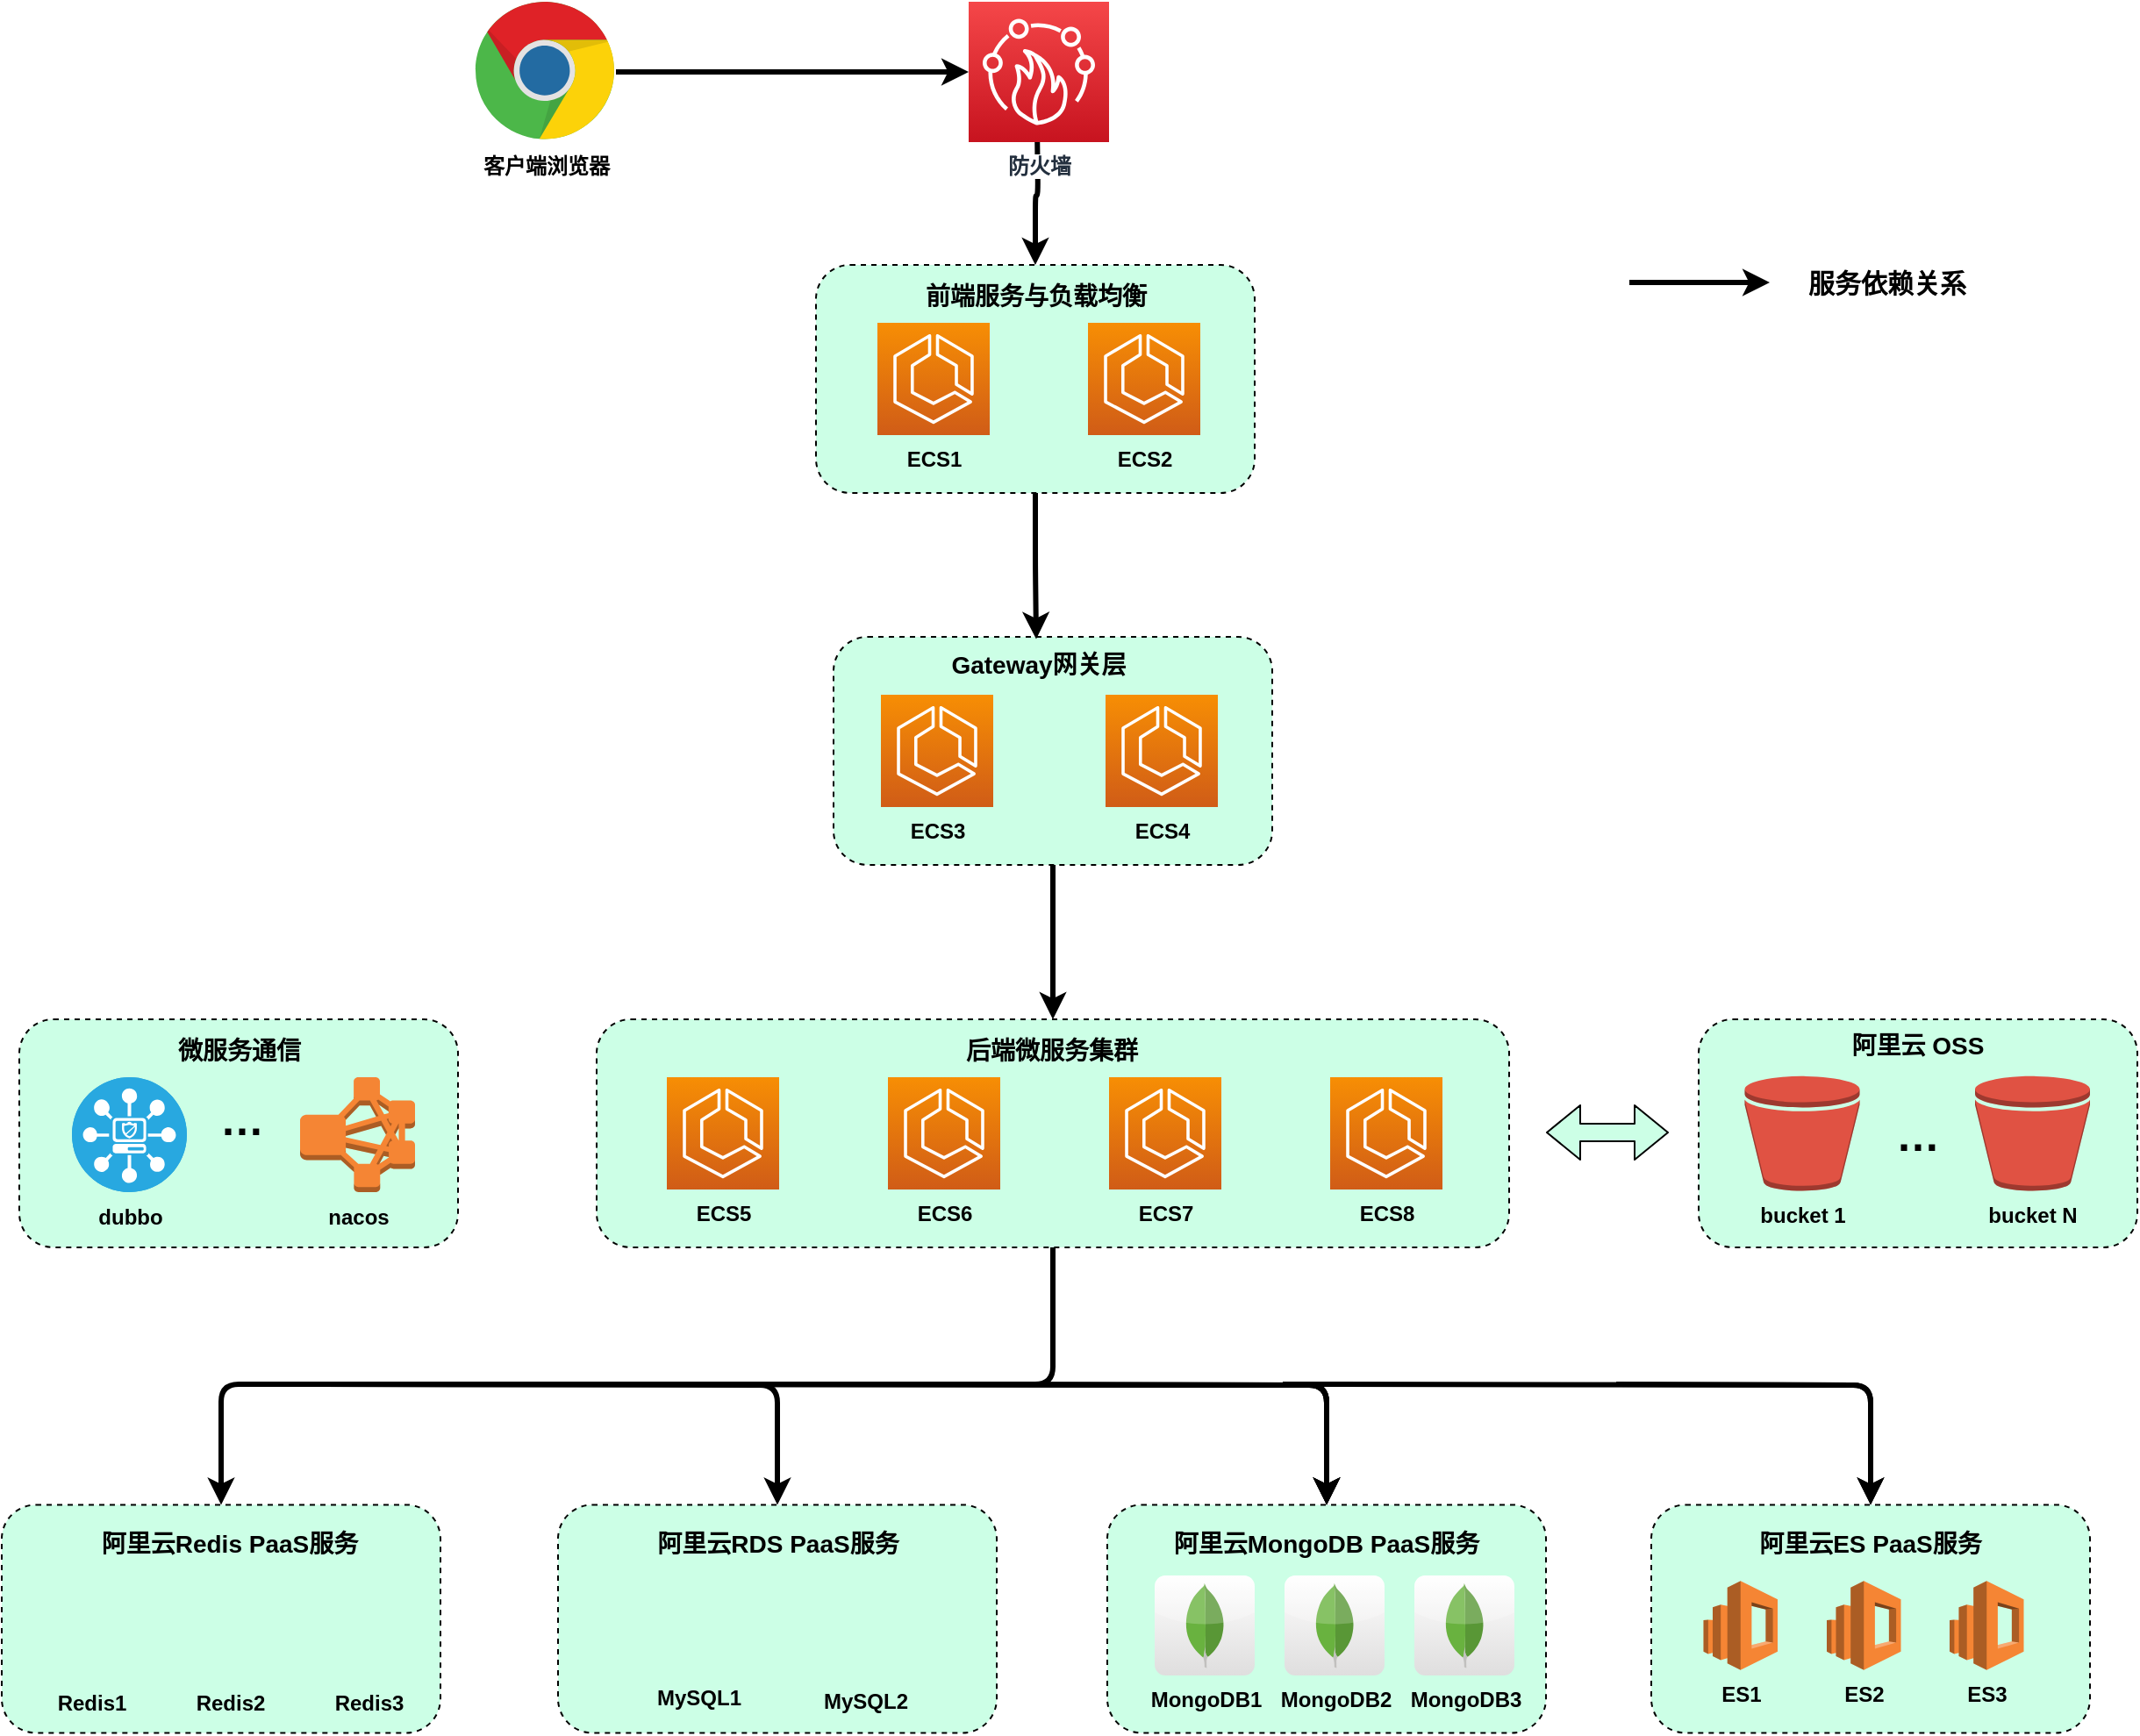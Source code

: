 <mxfile version="14.7.8" type="github">
  <diagram id="n0OsIZ7AkVCpwNTTr5zC" name="第 1 页">
    <mxGraphModel dx="1730" dy="965" grid="1" gridSize="10" guides="1" tooltips="1" connect="1" arrows="1" fold="1" page="0" pageScale="1" pageWidth="827" pageHeight="1169" math="0" shadow="0">
      <root>
        <mxCell id="0" />
        <mxCell id="1" parent="0" />
        <mxCell id="e40ZojxpMAdpVUB76Xx0-2" value="" style="rounded=1;whiteSpace=wrap;html=1;labelBackgroundColor=#ffffff;fontSize=12;dashed=1;fillColor=#CCFFE6;" vertex="1" parent="1">
          <mxGeometry x="1167" y="670" width="250" height="130" as="geometry" />
        </mxCell>
        <mxCell id="e40ZojxpMAdpVUB76Xx0-4" value="" style="rounded=1;whiteSpace=wrap;html=1;labelBackgroundColor=#CCFFE6;fontSize=12;dashed=1;fillColor=#CCFFE6;" vertex="1" parent="1">
          <mxGeometry x="200" y="946.7" width="250" height="130" as="geometry" />
        </mxCell>
        <mxCell id="e40ZojxpMAdpVUB76Xx0-5" value="" style="rounded=1;whiteSpace=wrap;html=1;labelBackgroundColor=#ffffff;fontSize=12;dashed=1;fillColor=#CCFFE6;" vertex="1" parent="1">
          <mxGeometry x="517" y="946.7" width="250" height="130" as="geometry" />
        </mxCell>
        <mxCell id="e40ZojxpMAdpVUB76Xx0-6" value="" style="rounded=1;whiteSpace=wrap;html=1;labelBackgroundColor=#ffffff;fontSize=12;dashed=1;fillColor=#CCFFE6;" vertex="1" parent="1">
          <mxGeometry x="830" y="946.7" width="250" height="130" as="geometry" />
        </mxCell>
        <mxCell id="e40ZojxpMAdpVUB76Xx0-7" value="" style="rounded=1;whiteSpace=wrap;html=1;labelBackgroundColor=#ffffff;fontSize=12;dashed=1;fillColor=#CCFFE6;" vertex="1" parent="1">
          <mxGeometry x="1140" y="946.7" width="250" height="130" as="geometry" />
        </mxCell>
        <mxCell id="e40ZojxpMAdpVUB76Xx0-8" style="edgeStyle=orthogonalEdgeStyle;rounded=1;orthogonalLoop=1;jettySize=auto;html=1;entryX=0;entryY=0.5;entryDx=0;entryDy=0;entryPerimeter=0;strokeWidth=3;" edge="1" parent="1" source="e40ZojxpMAdpVUB76Xx0-9" target="e40ZojxpMAdpVUB76Xx0-11">
          <mxGeometry relative="1" as="geometry">
            <mxPoint x="760" y="120.3" as="targetPoint" />
          </mxGeometry>
        </mxCell>
        <mxCell id="e40ZojxpMAdpVUB76Xx0-9" value="&lt;b&gt;客户端浏览器&lt;/b&gt;" style="dashed=0;outlineConnect=0;html=1;align=center;labelPosition=center;verticalLabelPosition=bottom;verticalAlign=top;shape=mxgraph.weblogos.chrome" vertex="1" parent="1">
          <mxGeometry x="470" y="90" width="80" height="80" as="geometry" />
        </mxCell>
        <mxCell id="e40ZojxpMAdpVUB76Xx0-10" style="edgeStyle=orthogonalEdgeStyle;rounded=1;orthogonalLoop=1;jettySize=auto;html=1;strokeWidth=3;entryX=0.5;entryY=0;entryDx=0;entryDy=0;" edge="1" parent="1" target="e40ZojxpMAdpVUB76Xx0-46">
          <mxGeometry relative="1" as="geometry">
            <mxPoint x="790" y="160.3" as="sourcePoint" />
          </mxGeometry>
        </mxCell>
        <mxCell id="e40ZojxpMAdpVUB76Xx0-11" value="&lt;b&gt;防火墙&lt;/b&gt;" style="points=[[0,0,0],[0.25,0,0],[0.5,0,0],[0.75,0,0],[1,0,0],[0,1,0],[0.25,1,0],[0.5,1,0],[0.75,1,0],[1,1,0],[0,0.25,0],[0,0.5,0],[0,0.75,0],[1,0.25,0],[1,0.5,0],[1,0.75,0]];outlineConnect=0;fontColor=#232F3E;gradientColor=#F54749;gradientDirection=north;fillColor=#C7131F;strokeColor=#ffffff;dashed=0;verticalLabelPosition=bottom;verticalAlign=top;align=center;html=1;fontSize=12;fontStyle=0;aspect=fixed;shape=mxgraph.aws4.resourceIcon;resIcon=mxgraph.aws4.firewall_manager;labelBackgroundColor=#ffffff;" vertex="1" parent="1">
          <mxGeometry x="751" y="90" width="80" height="80" as="geometry" />
        </mxCell>
        <mxCell id="e40ZojxpMAdpVUB76Xx0-12" style="edgeStyle=orthogonalEdgeStyle;rounded=1;orthogonalLoop=1;jettySize=auto;html=1;exitX=0.5;exitY=1;exitDx=0;exitDy=0;exitPerimeter=0;entryX=0.5;entryY=0;entryDx=0;entryDy=0;strokeWidth=3;fontSize=12;" edge="1" parent="1" target="e40ZojxpMAdpVUB76Xx0-5">
          <mxGeometry relative="1" as="geometry">
            <mxPoint x="380" y="878.0" as="sourcePoint" />
          </mxGeometry>
        </mxCell>
        <mxCell id="e40ZojxpMAdpVUB76Xx0-13" style="edgeStyle=orthogonalEdgeStyle;rounded=1;orthogonalLoop=1;jettySize=auto;html=1;exitX=0.5;exitY=1;exitDx=0;exitDy=0;exitPerimeter=0;entryX=0.5;entryY=0;entryDx=0;entryDy=0;strokeWidth=3;fontSize=12;" edge="1" parent="1" target="e40ZojxpMAdpVUB76Xx0-6">
          <mxGeometry relative="1" as="geometry">
            <mxPoint x="380" y="878.0" as="sourcePoint" />
          </mxGeometry>
        </mxCell>
        <mxCell id="e40ZojxpMAdpVUB76Xx0-14" style="edgeStyle=orthogonalEdgeStyle;rounded=1;orthogonalLoop=1;jettySize=auto;html=1;exitX=0.5;exitY=1;exitDx=0;exitDy=0;exitPerimeter=0;entryX=0.5;entryY=0;entryDx=0;entryDy=0;strokeWidth=3;fontSize=12;" edge="1" parent="1" target="e40ZojxpMAdpVUB76Xx0-6">
          <mxGeometry relative="1" as="geometry">
            <mxPoint x="560" y="878.0" as="sourcePoint" />
          </mxGeometry>
        </mxCell>
        <mxCell id="e40ZojxpMAdpVUB76Xx0-15" style="edgeStyle=orthogonalEdgeStyle;rounded=1;orthogonalLoop=1;jettySize=auto;html=1;exitX=0.5;exitY=1;exitDx=0;exitDy=0;exitPerimeter=0;entryX=0.5;entryY=0;entryDx=0;entryDy=0;strokeWidth=3;fontSize=12;" edge="1" parent="1" target="e40ZojxpMAdpVUB76Xx0-6">
          <mxGeometry relative="1" as="geometry">
            <mxPoint x="750" y="878.0" as="sourcePoint" />
          </mxGeometry>
        </mxCell>
        <mxCell id="e40ZojxpMAdpVUB76Xx0-16" style="edgeStyle=orthogonalEdgeStyle;rounded=1;orthogonalLoop=1;jettySize=auto;html=1;exitX=0.5;exitY=1;exitDx=0;exitDy=0;exitPerimeter=0;entryX=0.5;entryY=0;entryDx=0;entryDy=0;strokeWidth=3;fontSize=12;" edge="1" parent="1" target="e40ZojxpMAdpVUB76Xx0-7">
          <mxGeometry relative="1" as="geometry">
            <mxPoint x="930" y="878.0" as="sourcePoint" />
          </mxGeometry>
        </mxCell>
        <mxCell id="e40ZojxpMAdpVUB76Xx0-17" style="edgeStyle=orthogonalEdgeStyle;rounded=1;orthogonalLoop=1;jettySize=auto;html=1;exitX=0.5;exitY=1;exitDx=0;exitDy=0;exitPerimeter=0;entryX=0.5;entryY=0;entryDx=0;entryDy=0;strokeWidth=3;fontSize=12;" edge="1" parent="1" target="e40ZojxpMAdpVUB76Xx0-7">
          <mxGeometry relative="1" as="geometry">
            <mxPoint x="1120" y="878.0" as="sourcePoint" />
          </mxGeometry>
        </mxCell>
        <mxCell id="e40ZojxpMAdpVUB76Xx0-18" value="Redis1" style="shape=image;html=1;verticalAlign=top;verticalLabelPosition=bottom;labelBackgroundColor=none;imageAspect=0;aspect=fixed;image=https://cdn4.iconfinder.com/data/icons/redis-2/1451/Untitled-2-128.png;fontSize=12;fontStyle=1" vertex="1" parent="1">
          <mxGeometry x="222" y="988" width="57.6" height="57.6" as="geometry" />
        </mxCell>
        <mxCell id="e40ZojxpMAdpVUB76Xx0-22" value="&lt;b&gt;MongoDB1&lt;/b&gt;" style="dashed=0;outlineConnect=0;html=1;align=center;labelPosition=center;verticalLabelPosition=bottom;verticalAlign=top;shape=mxgraph.webicons.mongodb;gradientColor=#DFDEDE;labelBackgroundColor=none;fontSize=12;" vertex="1" parent="1">
          <mxGeometry x="857" y="987" width="57" height="57" as="geometry" />
        </mxCell>
        <mxCell id="e40ZojxpMAdpVUB76Xx0-24" value="&lt;b style=&quot;font-size: 12px&quot;&gt;ES1&lt;/b&gt;" style="outlineConnect=0;dashed=0;verticalLabelPosition=bottom;verticalAlign=top;align=center;html=1;shape=mxgraph.aws3.elasticsearch_service;fillColor=#F58534;gradientColor=none;labelBackgroundColor=none;fontSize=12;" vertex="1" parent="1">
          <mxGeometry x="1169.75" y="990.15" width="42.25" height="50.7" as="geometry" />
        </mxCell>
        <mxCell id="e40ZojxpMAdpVUB76Xx0-26" style="edgeStyle=orthogonalEdgeStyle;rounded=1;orthogonalLoop=1;jettySize=auto;html=1;strokeWidth=3;fontSize=13;" edge="1" parent="1">
          <mxGeometry relative="1" as="geometry">
            <mxPoint x="1127.5" y="250" as="sourcePoint" />
            <mxPoint x="1207.5" y="250" as="targetPoint" />
          </mxGeometry>
        </mxCell>
        <mxCell id="e40ZojxpMAdpVUB76Xx0-27" value="服务依赖关系" style="text;html=1;strokeColor=none;fillColor=none;align=center;verticalAlign=middle;whiteSpace=wrap;rounded=0;dashed=1;labelBackgroundColor=#ffffff;fontSize=15;fontStyle=1" vertex="1" parent="1">
          <mxGeometry x="1223.5" y="240" width="101" height="20" as="geometry" />
        </mxCell>
        <mxCell id="e40ZojxpMAdpVUB76Xx0-37" value="阿里云 OSS" style="text;html=1;strokeColor=none;fillColor=none;align=center;verticalAlign=middle;whiteSpace=wrap;rounded=0;dashed=1;labelBackgroundColor=none;fontSize=14;fontStyle=1" vertex="1" parent="1">
          <mxGeometry x="1182" y="675" width="220" height="20" as="geometry" />
        </mxCell>
        <mxCell id="e40ZojxpMAdpVUB76Xx0-39" value="" style="shape=flexArrow;endArrow=classic;startArrow=classic;html=1;strokeWidth=1;fontSize=14;shadow=0;sketch=0;fillColor=#CCFFE6;" edge="1" parent="1">
          <mxGeometry width="50" height="50" relative="1" as="geometry">
            <mxPoint x="1080" y="734.5" as="sourcePoint" />
            <mxPoint x="1150" y="734.5" as="targetPoint" />
          </mxGeometry>
        </mxCell>
        <mxCell id="e40ZojxpMAdpVUB76Xx0-45" value="" style="group" vertex="1" connectable="0" parent="1">
          <mxGeometry x="664" y="240" width="250" height="130" as="geometry" />
        </mxCell>
        <mxCell id="e40ZojxpMAdpVUB76Xx0-46" value="" style="rounded=1;whiteSpace=wrap;html=1;labelBackgroundColor=#ffffff;fontSize=12;dashed=1;fillColor=#CCFFE6;" vertex="1" parent="e40ZojxpMAdpVUB76Xx0-45">
          <mxGeometry width="250" height="130" as="geometry" />
        </mxCell>
        <mxCell id="e40ZojxpMAdpVUB76Xx0-61" value="&lt;b&gt;&lt;font style=&quot;font-size: 14px&quot;&gt;前端服务与负载均衡&lt;/font&gt;&lt;/b&gt;" style="text;html=1;strokeColor=none;fillColor=none;align=center;verticalAlign=middle;whiteSpace=wrap;rounded=0;" vertex="1" parent="e40ZojxpMAdpVUB76Xx0-45">
          <mxGeometry x="57.5" y="8.15" width="135" height="20" as="geometry" />
        </mxCell>
        <mxCell id="e40ZojxpMAdpVUB76Xx0-183" value="&lt;b&gt;&lt;font color=&quot;#000000&quot;&gt;ECS2&lt;/font&gt;&lt;/b&gt;" style="points=[[0,0,0],[0.25,0,0],[0.5,0,0],[0.75,0,0],[1,0,0],[0,1,0],[0.25,1,0],[0.5,1,0],[0.75,1,0],[1,1,0],[0,0.25,0],[0,0.5,0],[0,0.75,0],[1,0.25,0],[1,0.5,0],[1,0.75,0]];outlineConnect=0;fontColor=#232F3E;gradientColor=#F78E04;gradientDirection=north;fillColor=#D05C17;strokeColor=#ffffff;dashed=0;verticalLabelPosition=bottom;verticalAlign=top;align=center;html=1;fontSize=12;fontStyle=0;aspect=fixed;shape=mxgraph.aws4.resourceIcon;resIcon=mxgraph.aws4.ecs;labelBackgroundColor=none;" vertex="1" parent="e40ZojxpMAdpVUB76Xx0-45">
          <mxGeometry x="155" y="33" width="64" height="64" as="geometry" />
        </mxCell>
        <mxCell id="e40ZojxpMAdpVUB76Xx0-188" value="&lt;b&gt;&lt;font color=&quot;#000000&quot;&gt;ECS1&lt;/font&gt;&lt;/b&gt;" style="points=[[0,0,0],[0.25,0,0],[0.5,0,0],[0.75,0,0],[1,0,0],[0,1,0],[0.25,1,0],[0.5,1,0],[0.75,1,0],[1,1,0],[0,0.25,0],[0,0.5,0],[0,0.75,0],[1,0.25,0],[1,0.5,0],[1,0.75,0]];outlineConnect=0;fontColor=#232F3E;gradientColor=#F78E04;gradientDirection=north;fillColor=#D05C17;strokeColor=#ffffff;dashed=0;verticalLabelPosition=bottom;verticalAlign=top;align=center;html=1;fontSize=12;fontStyle=0;aspect=fixed;shape=mxgraph.aws4.resourceIcon;resIcon=mxgraph.aws4.ecs;labelBackgroundColor=none;" vertex="1" parent="e40ZojxpMAdpVUB76Xx0-45">
          <mxGeometry x="35" y="33" width="64" height="64" as="geometry" />
        </mxCell>
        <mxCell id="e40ZojxpMAdpVUB76Xx0-55" value="" style="group" vertex="1" connectable="0" parent="1">
          <mxGeometry x="674" y="452" width="250" height="130" as="geometry" />
        </mxCell>
        <mxCell id="e40ZojxpMAdpVUB76Xx0-56" value="" style="rounded=1;whiteSpace=wrap;html=1;labelBackgroundColor=#ffffff;fontSize=12;dashed=1;fillColor=#CCFFE6;" vertex="1" parent="e40ZojxpMAdpVUB76Xx0-55">
          <mxGeometry width="250" height="130" as="geometry" />
        </mxCell>
        <mxCell id="e40ZojxpMAdpVUB76Xx0-190" value="&lt;b&gt;&lt;font color=&quot;#000000&quot;&gt;ECS3&lt;/font&gt;&lt;/b&gt;" style="points=[[0,0,0],[0.25,0,0],[0.5,0,0],[0.75,0,0],[1,0,0],[0,1,0],[0.25,1,0],[0.5,1,0],[0.75,1,0],[1,1,0],[0,0.25,0],[0,0.5,0],[0,0.75,0],[1,0.25,0],[1,0.5,0],[1,0.75,0]];outlineConnect=0;fontColor=#232F3E;gradientColor=#F78E04;gradientDirection=north;fillColor=#D05C17;strokeColor=#ffffff;dashed=0;verticalLabelPosition=bottom;verticalAlign=top;align=center;html=1;fontSize=12;fontStyle=0;aspect=fixed;shape=mxgraph.aws4.resourceIcon;resIcon=mxgraph.aws4.ecs;labelBackgroundColor=none;" vertex="1" parent="e40ZojxpMAdpVUB76Xx0-55">
          <mxGeometry x="27" y="33" width="64" height="64" as="geometry" />
        </mxCell>
        <mxCell id="e40ZojxpMAdpVUB76Xx0-192" value="&lt;b&gt;&lt;font color=&quot;#000000&quot;&gt;ECS4&lt;/font&gt;&lt;/b&gt;" style="points=[[0,0,0],[0.25,0,0],[0.5,0,0],[0.75,0,0],[1,0,0],[0,1,0],[0.25,1,0],[0.5,1,0],[0.75,1,0],[1,1,0],[0,0.25,0],[0,0.5,0],[0,0.75,0],[1,0.25,0],[1,0.5,0],[1,0.75,0]];outlineConnect=0;fontColor=#232F3E;gradientColor=#F78E04;gradientDirection=north;fillColor=#D05C17;strokeColor=#ffffff;dashed=0;verticalLabelPosition=bottom;verticalAlign=top;align=center;html=1;fontSize=12;fontStyle=0;aspect=fixed;shape=mxgraph.aws4.resourceIcon;resIcon=mxgraph.aws4.ecs;labelBackgroundColor=none;" vertex="1" parent="e40ZojxpMAdpVUB76Xx0-55">
          <mxGeometry x="155" y="33" width="64" height="64" as="geometry" />
        </mxCell>
        <mxCell id="e40ZojxpMAdpVUB76Xx0-69" style="edgeStyle=orthogonalEdgeStyle;rounded=1;orthogonalLoop=1;jettySize=auto;html=1;strokeWidth=3;entryX=0.462;entryY=0.01;entryDx=0;entryDy=0;exitX=0.5;exitY=1;exitDx=0;exitDy=0;entryPerimeter=0;" edge="1" parent="1" source="e40ZojxpMAdpVUB76Xx0-46" target="e40ZojxpMAdpVUB76Xx0-56">
          <mxGeometry relative="1" as="geometry">
            <mxPoint x="790" y="390" as="sourcePoint" />
            <mxPoint x="800" y="272" as="targetPoint" />
          </mxGeometry>
        </mxCell>
        <mxCell id="e40ZojxpMAdpVUB76Xx0-70" value="&lt;b&gt;&lt;font style=&quot;font-size: 14px&quot;&gt;Gateway网关层&lt;/font&gt;&lt;/b&gt;" style="text;html=1;strokeColor=none;fillColor=none;align=center;verticalAlign=middle;whiteSpace=wrap;rounded=0;" vertex="1" parent="1">
          <mxGeometry x="736" y="458" width="110" height="20" as="geometry" />
        </mxCell>
        <mxCell id="e40ZojxpMAdpVUB76Xx0-71" value="" style="group" vertex="1" connectable="0" parent="1">
          <mxGeometry x="539" y="670" width="520" height="130" as="geometry" />
        </mxCell>
        <mxCell id="e40ZojxpMAdpVUB76Xx0-72" value="" style="rounded=1;whiteSpace=wrap;html=1;labelBackgroundColor=#ffffff;fontSize=12;dashed=1;fillColor=#CCFFE6;" vertex="1" parent="e40ZojxpMAdpVUB76Xx0-71">
          <mxGeometry width="520" height="130" as="geometry" />
        </mxCell>
        <mxCell id="e40ZojxpMAdpVUB76Xx0-76" value="&lt;b&gt;&lt;font style=&quot;font-size: 14px&quot;&gt;后端微服务集群&lt;/font&gt;&lt;/b&gt;" style="text;html=1;strokeColor=none;fillColor=none;align=center;verticalAlign=middle;whiteSpace=wrap;rounded=0;" vertex="1" parent="e40ZojxpMAdpVUB76Xx0-71">
          <mxGeometry x="140.4" y="8" width="239.2" height="20" as="geometry" />
        </mxCell>
        <mxCell id="e40ZojxpMAdpVUB76Xx0-195" value="&lt;b&gt;&lt;font color=&quot;#000000&quot;&gt;ECS5&lt;/font&gt;&lt;/b&gt;" style="points=[[0,0,0],[0.25,0,0],[0.5,0,0],[0.75,0,0],[1,0,0],[0,1,0],[0.25,1,0],[0.5,1,0],[0.75,1,0],[1,1,0],[0,0.25,0],[0,0.5,0],[0,0.75,0],[1,0.25,0],[1,0.5,0],[1,0.75,0]];outlineConnect=0;fontColor=#232F3E;gradientColor=#F78E04;gradientDirection=north;fillColor=#D05C17;strokeColor=#ffffff;dashed=0;verticalLabelPosition=bottom;verticalAlign=top;align=center;html=1;fontSize=12;fontStyle=0;aspect=fixed;shape=mxgraph.aws4.resourceIcon;resIcon=mxgraph.aws4.ecs;labelBackgroundColor=none;" vertex="1" parent="e40ZojxpMAdpVUB76Xx0-71">
          <mxGeometry x="40" y="33" width="64" height="64" as="geometry" />
        </mxCell>
        <mxCell id="e40ZojxpMAdpVUB76Xx0-196" value="&lt;b&gt;&lt;font color=&quot;#000000&quot;&gt;ECS6&lt;/font&gt;&lt;/b&gt;" style="points=[[0,0,0],[0.25,0,0],[0.5,0,0],[0.75,0,0],[1,0,0],[0,1,0],[0.25,1,0],[0.5,1,0],[0.75,1,0],[1,1,0],[0,0.25,0],[0,0.5,0],[0,0.75,0],[1,0.25,0],[1,0.5,0],[1,0.75,0]];outlineConnect=0;fontColor=#232F3E;gradientColor=#F78E04;gradientDirection=north;fillColor=#D05C17;strokeColor=#ffffff;dashed=0;verticalLabelPosition=bottom;verticalAlign=top;align=center;html=1;fontSize=12;fontStyle=0;aspect=fixed;shape=mxgraph.aws4.resourceIcon;resIcon=mxgraph.aws4.ecs;labelBackgroundColor=none;" vertex="1" parent="e40ZojxpMAdpVUB76Xx0-71">
          <mxGeometry x="166" y="33" width="64" height="64" as="geometry" />
        </mxCell>
        <mxCell id="e40ZojxpMAdpVUB76Xx0-197" value="&lt;b&gt;&lt;font color=&quot;#000000&quot;&gt;ECS7&lt;/font&gt;&lt;/b&gt;" style="points=[[0,0,0],[0.25,0,0],[0.5,0,0],[0.75,0,0],[1,0,0],[0,1,0],[0.25,1,0],[0.5,1,0],[0.75,1,0],[1,1,0],[0,0.25,0],[0,0.5,0],[0,0.75,0],[1,0.25,0],[1,0.5,0],[1,0.75,0]];outlineConnect=0;fontColor=#232F3E;gradientColor=#F78E04;gradientDirection=north;fillColor=#D05C17;strokeColor=#ffffff;dashed=0;verticalLabelPosition=bottom;verticalAlign=top;align=center;html=1;fontSize=12;fontStyle=0;aspect=fixed;shape=mxgraph.aws4.resourceIcon;resIcon=mxgraph.aws4.ecs;labelBackgroundColor=none;" vertex="1" parent="e40ZojxpMAdpVUB76Xx0-71">
          <mxGeometry x="292" y="33" width="64" height="64" as="geometry" />
        </mxCell>
        <mxCell id="e40ZojxpMAdpVUB76Xx0-198" value="&lt;b&gt;&lt;font color=&quot;#000000&quot;&gt;ECS8&lt;/font&gt;&lt;/b&gt;" style="points=[[0,0,0],[0.25,0,0],[0.5,0,0],[0.75,0,0],[1,0,0],[0,1,0],[0.25,1,0],[0.5,1,0],[0.75,1,0],[1,1,0],[0,0.25,0],[0,0.5,0],[0,0.75,0],[1,0.25,0],[1,0.5,0],[1,0.75,0]];outlineConnect=0;fontColor=#232F3E;gradientColor=#F78E04;gradientDirection=north;fillColor=#D05C17;strokeColor=#ffffff;dashed=0;verticalLabelPosition=bottom;verticalAlign=top;align=center;html=1;fontSize=12;fontStyle=0;aspect=fixed;shape=mxgraph.aws4.resourceIcon;resIcon=mxgraph.aws4.ecs;labelBackgroundColor=none;" vertex="1" parent="e40ZojxpMAdpVUB76Xx0-71">
          <mxGeometry x="418" y="33" width="64" height="64" as="geometry" />
        </mxCell>
        <mxCell id="e40ZojxpMAdpVUB76Xx0-78" style="edgeStyle=orthogonalEdgeStyle;rounded=1;orthogonalLoop=1;jettySize=auto;html=1;strokeWidth=3;entryX=0.5;entryY=0;entryDx=0;entryDy=0;exitX=0.5;exitY=1;exitDx=0;exitDy=0;" edge="1" parent="1" source="e40ZojxpMAdpVUB76Xx0-56" target="e40ZojxpMAdpVUB76Xx0-72">
          <mxGeometry relative="1" as="geometry">
            <mxPoint x="800" y="402.0" as="sourcePoint" />
            <mxPoint x="799.5" y="463.3" as="targetPoint" />
          </mxGeometry>
        </mxCell>
        <mxCell id="e40ZojxpMAdpVUB76Xx0-79" style="edgeStyle=orthogonalEdgeStyle;rounded=1;orthogonalLoop=1;jettySize=auto;html=1;strokeWidth=3;exitX=0.5;exitY=1;exitDx=0;exitDy=0;entryX=0.5;entryY=0;entryDx=0;entryDy=0;" edge="1" parent="1" source="e40ZojxpMAdpVUB76Xx0-72" target="e40ZojxpMAdpVUB76Xx0-4">
          <mxGeometry relative="1" as="geometry">
            <mxPoint x="809" y="592.0" as="sourcePoint" />
            <mxPoint x="310" y="848" as="targetPoint" />
            <Array as="points">
              <mxPoint x="799" y="878" />
              <mxPoint x="325" y="878" />
            </Array>
          </mxGeometry>
        </mxCell>
        <mxCell id="e40ZojxpMAdpVUB76Xx0-81" value="&lt;b&gt;bucket 1&lt;/b&gt;" style="outlineConnect=0;dashed=0;verticalLabelPosition=bottom;verticalAlign=top;align=center;html=1;shape=mxgraph.aws3.bucket;fillColor=#E05243;gradientColor=none;" vertex="1" parent="1">
          <mxGeometry x="1193.25" y="702.25" width="65.5" height="65.5" as="geometry" />
        </mxCell>
        <mxCell id="e40ZojxpMAdpVUB76Xx0-84" value="&lt;b&gt;bucket N&lt;/b&gt;" style="outlineConnect=0;dashed=0;verticalLabelPosition=bottom;verticalAlign=top;align=center;html=1;shape=mxgraph.aws3.bucket;fillColor=#E05243;gradientColor=none;" vertex="1" parent="1">
          <mxGeometry x="1324.5" y="702.25" width="65.5" height="65.5" as="geometry" />
        </mxCell>
        <mxCell id="e40ZojxpMAdpVUB76Xx0-108" value="" style="group" vertex="1" connectable="0" parent="1">
          <mxGeometry x="210" y="670" width="250" height="130" as="geometry" />
        </mxCell>
        <mxCell id="e40ZojxpMAdpVUB76Xx0-109" value="" style="rounded=1;whiteSpace=wrap;html=1;labelBackgroundColor=#ffffff;fontSize=12;dashed=1;fillColor=#CCFFE6;" vertex="1" parent="e40ZojxpMAdpVUB76Xx0-108">
          <mxGeometry width="250" height="130" as="geometry" />
        </mxCell>
        <mxCell id="e40ZojxpMAdpVUB76Xx0-110" value="…" style="text;html=1;strokeColor=none;fillColor=none;align=center;verticalAlign=middle;whiteSpace=wrap;rounded=0;dashed=1;labelBackgroundColor=none;fontSize=25;fontStyle=1" vertex="1" parent="e40ZojxpMAdpVUB76Xx0-108">
          <mxGeometry x="107" y="46" width="40" height="20" as="geometry" />
        </mxCell>
        <mxCell id="e40ZojxpMAdpVUB76Xx0-112" value="&lt;span style=&quot;font-size: 14px&quot;&gt;&lt;b&gt;微服务通信&lt;/b&gt;&lt;/span&gt;" style="text;html=1;strokeColor=none;fillColor=none;align=center;verticalAlign=middle;whiteSpace=wrap;rounded=0;" vertex="1" parent="e40ZojxpMAdpVUB76Xx0-108">
          <mxGeometry x="67.5" y="8" width="115" height="20" as="geometry" />
        </mxCell>
        <mxCell id="e40ZojxpMAdpVUB76Xx0-28" value="&lt;span style=&quot;font-size: 12px&quot;&gt;dubbo&lt;/span&gt;" style="fillColor=#28A8E0;verticalLabelPosition=bottom;html=1;strokeColor=#ffffff;verticalAlign=top;align=center;points=[[0.145,0.145,0],[0.5,0,0],[0.855,0.145,0],[1,0.5,0],[0.855,0.855,0],[0.5,1,0],[0.145,0.855,0],[0,0.5,0]];pointerEvents=1;shape=mxgraph.cisco_safe.compositeIcon;bgIcon=ellipse;resIcon=mxgraph.cisco_safe.capability.distributed_denial_of_service_protection;dashed=1;labelBackgroundColor=none;fontSize=12;fontStyle=1" vertex="1" parent="e40ZojxpMAdpVUB76Xx0-108">
          <mxGeometry x="30" y="33" width="65.5" height="65.5" as="geometry" />
        </mxCell>
        <mxCell id="e40ZojxpMAdpVUB76Xx0-29" value="&lt;b&gt;nacos&lt;/b&gt;" style="outlineConnect=0;dashed=0;verticalLabelPosition=bottom;verticalAlign=top;align=center;html=1;shape=mxgraph.aws3.emr_cluster;fillColor=#F58534;gradientColor=none;labelBackgroundColor=none;fontSize=12;" vertex="1" parent="e40ZojxpMAdpVUB76Xx0-108">
          <mxGeometry x="160" y="33" width="65.5" height="65.5" as="geometry" />
        </mxCell>
        <mxCell id="e40ZojxpMAdpVUB76Xx0-114" value="&lt;b&gt;MySQL2&lt;/b&gt;" style="shape=image;html=1;verticalAlign=top;verticalLabelPosition=bottom;labelBackgroundColor=none;imageAspect=0;aspect=fixed;image=https://cdn4.iconfinder.com/data/icons/logos-3/181/MySQL-128.png;fontSize=12;" vertex="1" parent="1">
          <mxGeometry x="664" y="989.65" width="55" height="55" as="geometry" />
        </mxCell>
        <mxCell id="e40ZojxpMAdpVUB76Xx0-115" value="&lt;span style=&quot;font-size: 14px&quot;&gt;&lt;b&gt;阿里云RDS PaaS服务&lt;/b&gt;&lt;/span&gt;" style="text;html=1;strokeColor=none;fillColor=none;align=center;verticalAlign=middle;whiteSpace=wrap;rounded=0;" vertex="1" parent="1">
          <mxGeometry x="569.63" y="959.3" width="144.75" height="20" as="geometry" />
        </mxCell>
        <mxCell id="e40ZojxpMAdpVUB76Xx0-117" value="&lt;span style=&quot;font-size: 14px&quot;&gt;&lt;b&gt;阿里云Redis PaaS服务&lt;/b&gt;&lt;/span&gt;" style="text;html=1;strokeColor=none;fillColor=none;align=center;verticalAlign=middle;whiteSpace=wrap;rounded=0;" vertex="1" parent="1">
          <mxGeometry x="250" y="959.3" width="160" height="20" as="geometry" />
        </mxCell>
        <mxCell id="e40ZojxpMAdpVUB76Xx0-119" value="&lt;span style=&quot;font-size: 14px&quot;&gt;&lt;b&gt;阿里云MongoDB PaaS服务&lt;/b&gt;&lt;/span&gt;" style="text;html=1;strokeColor=none;fillColor=none;align=center;verticalAlign=middle;whiteSpace=wrap;rounded=0;" vertex="1" parent="1">
          <mxGeometry x="860" y="959.3" width="190" height="20" as="geometry" />
        </mxCell>
        <mxCell id="e40ZojxpMAdpVUB76Xx0-124" value="&lt;span style=&quot;font-size: 14px&quot;&gt;&lt;b&gt;阿里云ES PaaS服务&lt;/b&gt;&lt;/span&gt;" style="text;html=1;strokeColor=none;fillColor=none;align=center;verticalAlign=middle;whiteSpace=wrap;rounded=0;" vertex="1" parent="1">
          <mxGeometry x="1193.25" y="959.3" width="143.5" height="20" as="geometry" />
        </mxCell>
        <mxCell id="e40ZojxpMAdpVUB76Xx0-182" value="&lt;b&gt;MySQL1&lt;/b&gt;" style="shape=image;html=1;verticalAlign=top;verticalLabelPosition=bottom;labelBackgroundColor=none;imageAspect=0;aspect=fixed;image=https://cdn4.iconfinder.com/data/icons/logos-3/181/MySQL-128.png;fontSize=12;" vertex="1" parent="1">
          <mxGeometry x="569.63" y="988" width="55" height="55" as="geometry" />
        </mxCell>
        <mxCell id="e40ZojxpMAdpVUB76Xx0-199" value="Redis2" style="shape=image;html=1;verticalAlign=top;verticalLabelPosition=bottom;labelBackgroundColor=none;imageAspect=0;aspect=fixed;image=https://cdn4.iconfinder.com/data/icons/redis-2/1451/Untitled-2-128.png;fontSize=12;fontStyle=1" vertex="1" parent="1">
          <mxGeometry x="301" y="988" width="57.6" height="57.6" as="geometry" />
        </mxCell>
        <mxCell id="e40ZojxpMAdpVUB76Xx0-200" value="Redis3" style="shape=image;html=1;verticalAlign=top;verticalLabelPosition=bottom;labelBackgroundColor=none;imageAspect=0;aspect=fixed;image=https://cdn4.iconfinder.com/data/icons/redis-2/1451/Untitled-2-128.png;fontSize=12;fontStyle=1" vertex="1" parent="1">
          <mxGeometry x="380" y="988" width="57.6" height="57.6" as="geometry" />
        </mxCell>
        <mxCell id="e40ZojxpMAdpVUB76Xx0-201" value="&lt;b&gt;MongoDB2&lt;/b&gt;" style="dashed=0;outlineConnect=0;html=1;align=center;labelPosition=center;verticalLabelPosition=bottom;verticalAlign=top;shape=mxgraph.webicons.mongodb;gradientColor=#DFDEDE;labelBackgroundColor=none;fontSize=12;" vertex="1" parent="1">
          <mxGeometry x="931" y="987" width="57" height="57" as="geometry" />
        </mxCell>
        <mxCell id="e40ZojxpMAdpVUB76Xx0-202" value="&lt;b&gt;MongoDB3&lt;/b&gt;" style="dashed=0;outlineConnect=0;html=1;align=center;labelPosition=center;verticalLabelPosition=bottom;verticalAlign=top;shape=mxgraph.webicons.mongodb;gradientColor=#DFDEDE;labelBackgroundColor=none;fontSize=12;" vertex="1" parent="1">
          <mxGeometry x="1005" y="987" width="57" height="57" as="geometry" />
        </mxCell>
        <mxCell id="e40ZojxpMAdpVUB76Xx0-203" value="&lt;b style=&quot;font-size: 12px&quot;&gt;ES2&lt;/b&gt;" style="outlineConnect=0;dashed=0;verticalLabelPosition=bottom;verticalAlign=top;align=center;html=1;shape=mxgraph.aws3.elasticsearch_service;fillColor=#F58534;gradientColor=none;labelBackgroundColor=none;fontSize=12;" vertex="1" parent="1">
          <mxGeometry x="1240" y="990.15" width="42.25" height="50.7" as="geometry" />
        </mxCell>
        <mxCell id="e40ZojxpMAdpVUB76Xx0-204" value="&lt;b style=&quot;font-size: 12px&quot;&gt;ES3&lt;/b&gt;" style="outlineConnect=0;dashed=0;verticalLabelPosition=bottom;verticalAlign=top;align=center;html=1;shape=mxgraph.aws3.elasticsearch_service;fillColor=#F58534;gradientColor=none;labelBackgroundColor=none;fontSize=12;" vertex="1" parent="1">
          <mxGeometry x="1310" y="990.15" width="42.25" height="50.7" as="geometry" />
        </mxCell>
        <mxCell id="e40ZojxpMAdpVUB76Xx0-206" value="…" style="text;html=1;strokeColor=none;fillColor=none;align=center;verticalAlign=middle;whiteSpace=wrap;rounded=0;dashed=1;labelBackgroundColor=none;fontSize=25;fontStyle=1" vertex="1" parent="1">
          <mxGeometry x="1272" y="725" width="40" height="20" as="geometry" />
        </mxCell>
      </root>
    </mxGraphModel>
  </diagram>
</mxfile>
